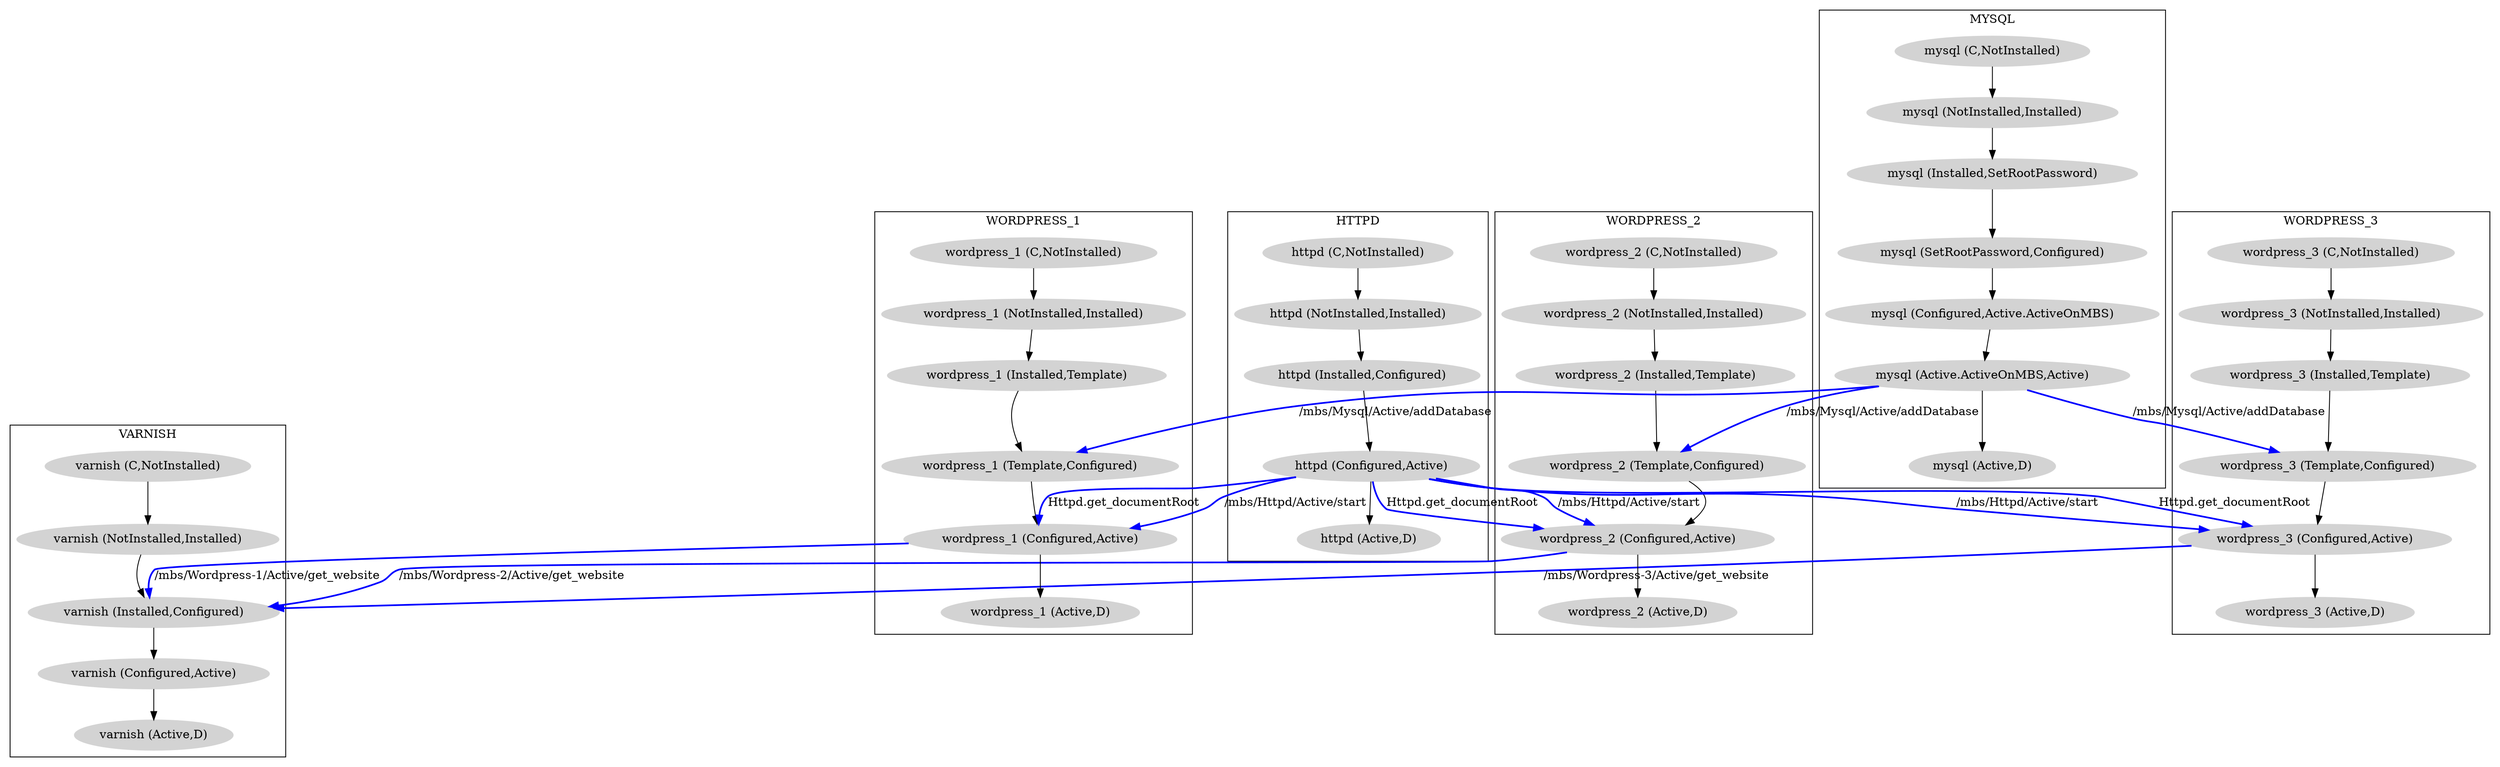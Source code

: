 // Abstract plan in DOT file representation 

digraph {

	// Instance line of varnish
	subgraph cluster_varnish {
		node[style=filled, color=lightgrey];
		"varnish (C,NotInstalled)" -> "varnish (NotInstalled,Installed)";
		"varnish (NotInstalled,Installed)" -> "varnish (Installed,Configured)";
		"varnish (Installed,Configured)" -> "varnish (Configured,Active)";
		"varnish (Configured,Active)" -> "varnish (Active,D)";
		label="VARNISH";
	}

	// Instance line of wordpress_3
	subgraph cluster_wordpress_3 {
		node[style=filled, color=lightgrey];
		"wordpress_3 (C,NotInstalled)" -> "wordpress_3 (NotInstalled,Installed)";
		"wordpress_3 (NotInstalled,Installed)" -> "wordpress_3 (Installed,Template)";
		"wordpress_3 (Installed,Template)" -> "wordpress_3 (Template,Configured)";
		"wordpress_3 (Template,Configured)" -> "wordpress_3 (Configured,Active)";
		"wordpress_3 (Configured,Active)" -> "wordpress_3 (Active,D)";
		label="WORDPRESS_3";
	}

	// Instance line of wordpress_2
	subgraph cluster_wordpress_2 {
		node[style=filled, color=lightgrey];
		"wordpress_2 (C,NotInstalled)" -> "wordpress_2 (NotInstalled,Installed)";
		"wordpress_2 (NotInstalled,Installed)" -> "wordpress_2 (Installed,Template)";
		"wordpress_2 (Installed,Template)" -> "wordpress_2 (Template,Configured)";
		"wordpress_2 (Template,Configured)" -> "wordpress_2 (Configured,Active)";
		"wordpress_2 (Configured,Active)" -> "wordpress_2 (Active,D)";
		label="WORDPRESS_2";
	}

	// Instance line of wordpress_1
	subgraph cluster_wordpress_1 {
		node[style=filled, color=lightgrey];
		"wordpress_1 (C,NotInstalled)" -> "wordpress_1 (NotInstalled,Installed)";
		"wordpress_1 (NotInstalled,Installed)" -> "wordpress_1 (Installed,Template)";
		"wordpress_1 (Installed,Template)" -> "wordpress_1 (Template,Configured)";
		"wordpress_1 (Template,Configured)" -> "wordpress_1 (Configured,Active)";
		"wordpress_1 (Configured,Active)" -> "wordpress_1 (Active,D)";
		label="WORDPRESS_1";
	}

	// Instance line of httpd
	subgraph cluster_httpd {
		node[style=filled, color=lightgrey];
		"httpd (C,NotInstalled)" -> "httpd (NotInstalled,Installed)";
		"httpd (NotInstalled,Installed)" -> "httpd (Installed,Configured)";
		"httpd (Installed,Configured)" -> "httpd (Configured,Active)";
		"httpd (Configured,Active)" -> "httpd (Active,D)";
		label="HTTPD";
	}

	// Instance line of mysql
	subgraph cluster_mysql {
		node[style=filled, color=lightgrey];
		"mysql (C,NotInstalled)" -> "mysql (NotInstalled,Installed)";
		"mysql (NotInstalled,Installed)" -> "mysql (Installed,SetRootPassword)";
		"mysql (Installed,SetRootPassword)" -> "mysql (SetRootPassword,Configured)";
		"mysql (SetRootPassword,Configured)" -> "mysql (Configured,Active.ActiveOnMBS)";
		"mysql (Configured,Active.ActiveOnMBS)" -> "mysql (Active.ActiveOnMBS,Active)";
		"mysql (Active.ActiveOnMBS,Active)" -> "mysql (Active,D)";
		label="MYSQL";
	}

	// Edges from instance line of wordpress_3
		"wordpress_3 (Configured,Active)" -> "varnish (Installed,Configured)" [style=bold, label="/mbs/Wordpress-3/Active/get_website", color=blue];

	// Edges from instance line of wordpress_2
		"wordpress_2 (Configured,Active)" -> "varnish (Installed,Configured)" [style=bold, label="/mbs/Wordpress-2/Active/get_website", color=blue];

	// Edges from instance line of wordpress_1
		"wordpress_1 (Configured,Active)" -> "varnish (Installed,Configured)" [style=bold, label="/mbs/Wordpress-1/Active/get_website", color=blue];

	// Edges from instance line of httpd
		"httpd (Configured,Active)" -> "wordpress_1 (Configured,Active)" [style=bold, label="/mbs/Httpd/Active/start", color=blue]; 
		"httpd (Configured,Active)" -> "wordpress_1 (Configured,Active)" [style=bold, label="Httpd.get_documentRoot", color=blue]; 
		"httpd (Configured,Active)" -> "wordpress_2 (Configured,Active)" [style=bold, label="/mbs/Httpd/Active/start", color=blue]; 
		"httpd (Configured,Active)" -> "wordpress_2 (Configured,Active)" [style=bold, label="Httpd.get_documentRoot", color=blue]; 
		"httpd (Configured,Active)" -> "wordpress_3 (Configured,Active)" [style=bold, label="/mbs/Httpd/Active/start", color=blue]; 
		"httpd (Configured,Active)" -> "wordpress_3 (Configured,Active)" [style=bold, label="Httpd.get_documentRoot", color=blue];

	// Edges from instance line of mysql
		"mysql (Active.ActiveOnMBS,Active)" -> "wordpress_1 (Template,Configured)" [style=bold, label="/mbs/Mysql/Active/addDatabase", color=blue]; 
		"mysql (Active.ActiveOnMBS,Active)" -> "wordpress_2 (Template,Configured)" [style=bold, label="/mbs/Mysql/Active/addDatabase", color=blue]; 
		"mysql (Active.ActiveOnMBS,Active)" -> "wordpress_3 (Template,Configured)" [style=bold, label="/mbs/Mysql/Active/addDatabase", color=blue];
}